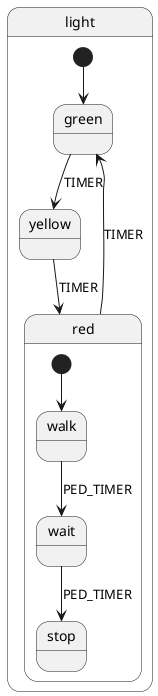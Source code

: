 @startuml
    state "light" as light {
        state "green" as light_green
        state "yellow" as light_yellow
        [*] --> light_green 
        light_green --> light_yellow : TIMER
        light_yellow --> light_red : TIMER
        light_red --> light_green : TIMER
        state "red" as light_red {
            state "walk" as red_walk
            state "wait" as red_wait
            state "stop" as red_stop
            [*] --> red_walk 
            red_walk --> red_wait : PED_TIMER
            red_wait --> red_stop : PED_TIMER
        }
    }
@enduml
